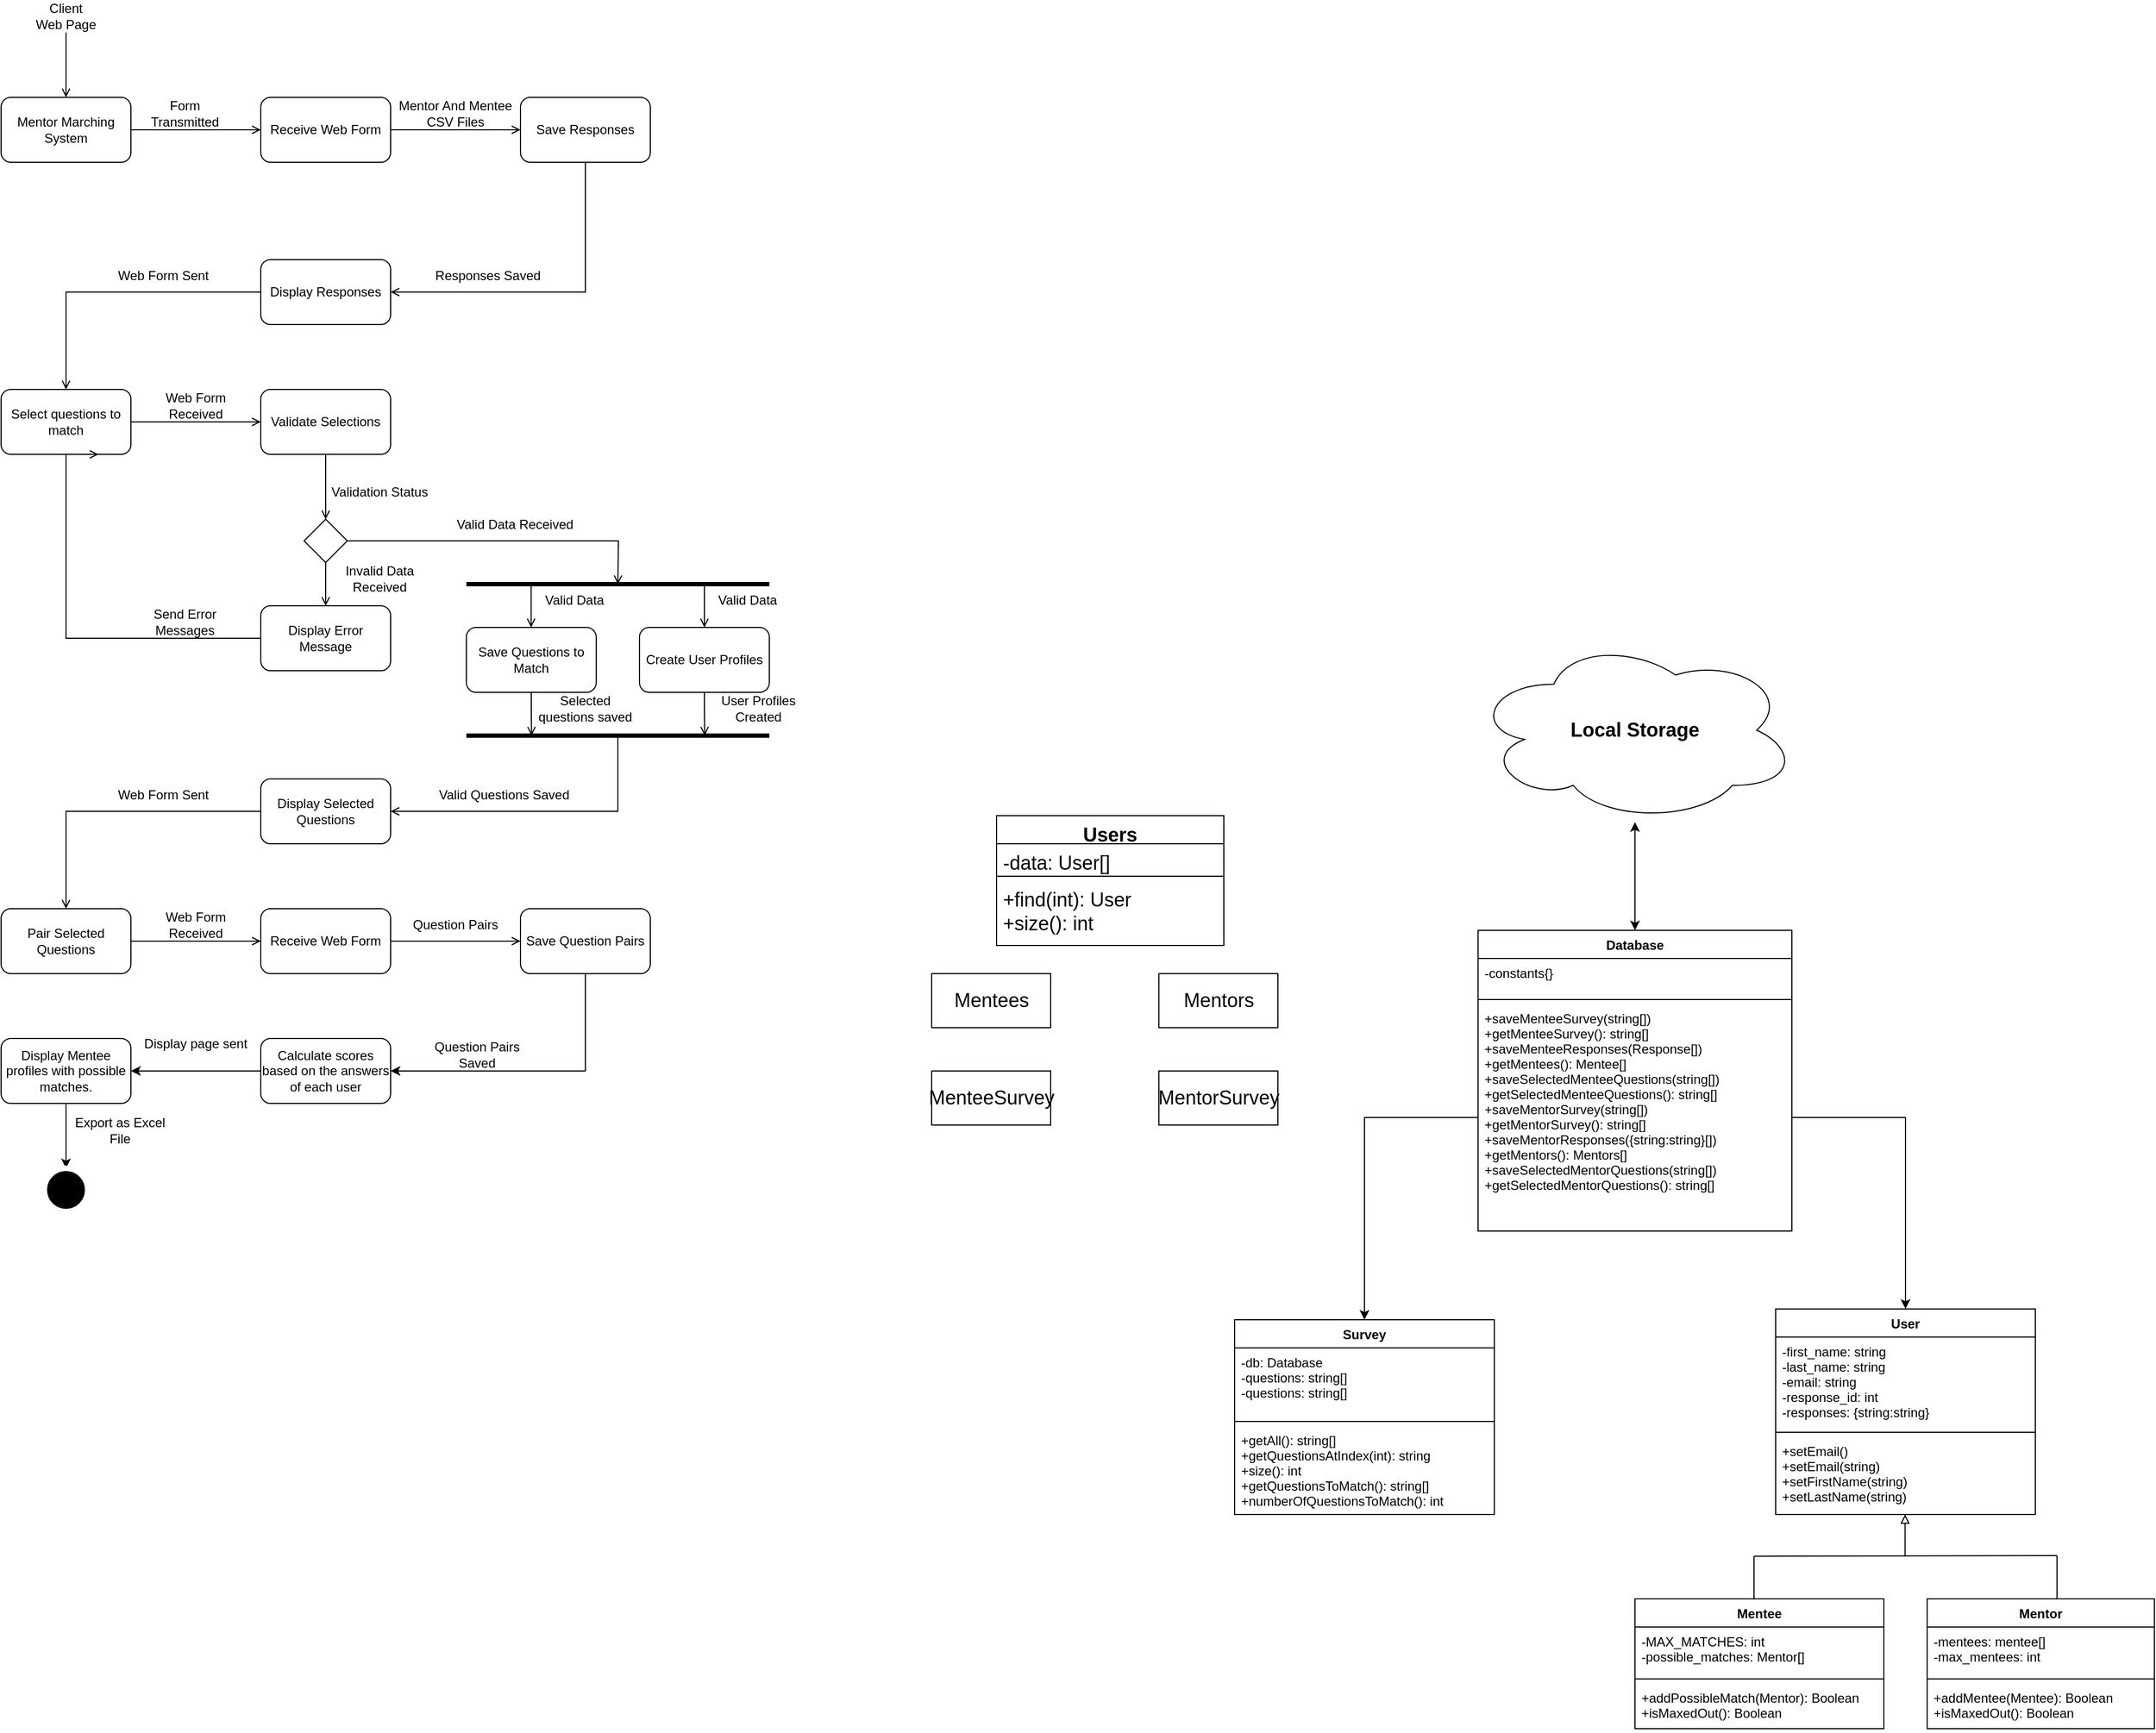 <mxfile version="20.8.16" type="device"><diagram id="C5RBs43oDa-KdzZeNtuy" name="Page-1"><mxGraphModel dx="2688" dy="2416" grid="1" gridSize="10" guides="1" tooltips="1" connect="1" arrows="1" fold="1" page="1" pageScale="1" pageWidth="1100" pageHeight="850" math="0" shadow="0"><root><mxCell id="WIyWlLk6GJQsqaUBKTNV-0"/><mxCell id="WIyWlLk6GJQsqaUBKTNV-1" parent="WIyWlLk6GJQsqaUBKTNV-0"/><mxCell id="_6msXdUPf_CdPcpFGidr-45" style="edgeStyle=elbowEdgeStyle;rounded=0;orthogonalLoop=1;jettySize=auto;html=1;exitX=0.5;exitY=0;exitDx=0;exitDy=0;fontSize=18;endArrow=classic;endFill=1;startArrow=classic;startFill=1;" parent="WIyWlLk6GJQsqaUBKTNV-1" source="_6msXdUPf_CdPcpFGidr-1" target="_6msXdUPf_CdPcpFGidr-44" edge="1"><mxGeometry relative="1" as="geometry"/></mxCell><mxCell id="_6msXdUPf_CdPcpFGidr-1" value="Database" style="swimlane;fontStyle=1;align=center;verticalAlign=top;childLayout=stackLayout;horizontal=1;startSize=26;horizontalStack=0;resizeParent=1;resizeParentMax=0;resizeLast=0;collapsible=1;marginBottom=0;" parent="WIyWlLk6GJQsqaUBKTNV-1" vertex="1"><mxGeometry x="405" y="20" width="290" height="278" as="geometry"/></mxCell><mxCell id="_6msXdUPf_CdPcpFGidr-2" value="-constants{}" style="text;strokeColor=none;fillColor=none;align=left;verticalAlign=top;spacingLeft=4;spacingRight=4;overflow=hidden;rotatable=0;points=[[0,0.5],[1,0.5]];portConstraint=eastwest;" parent="_6msXdUPf_CdPcpFGidr-1" vertex="1"><mxGeometry y="26" width="290" height="34" as="geometry"/></mxCell><mxCell id="_6msXdUPf_CdPcpFGidr-3" value="" style="line;strokeWidth=1;fillColor=none;align=left;verticalAlign=middle;spacingTop=-1;spacingLeft=3;spacingRight=3;rotatable=0;labelPosition=right;points=[];portConstraint=eastwest;strokeColor=inherit;" parent="_6msXdUPf_CdPcpFGidr-1" vertex="1"><mxGeometry y="60" width="290" height="8" as="geometry"/></mxCell><mxCell id="_6msXdUPf_CdPcpFGidr-4" value="+saveMenteeSurvey(string[])&#10;+getMenteeSurvey(): string[]&#10;+saveMenteeResponses(Response[])&#10;+getMentees(): Mentee[]&#10;+saveSelectedMenteeQuestions(string[])&#10;+getSelectedMenteeQuestions(): string[]&#10;+saveMentorSurvey(string[])&#10;+getMentorSurvey(): string[]&#10;+saveMentorResponses({string:string}[])&#10;+getMentors(): Mentors[]&#10;+saveSelectedMentorQuestions(string[])&#10;+getSelectedMentorQuestions(): string[]" style="text;strokeColor=none;fillColor=none;align=left;verticalAlign=top;spacingLeft=4;spacingRight=4;overflow=hidden;rotatable=0;points=[[0,0.5],[1,0.5]];portConstraint=eastwest;" parent="_6msXdUPf_CdPcpFGidr-1" vertex="1"><mxGeometry y="68" width="290" height="210" as="geometry"/></mxCell><mxCell id="_6msXdUPf_CdPcpFGidr-5" value="Survey" style="swimlane;fontStyle=1;align=center;verticalAlign=top;childLayout=stackLayout;horizontal=1;startSize=26;horizontalStack=0;resizeParent=1;resizeParentMax=0;resizeLast=0;collapsible=1;marginBottom=0;" parent="WIyWlLk6GJQsqaUBKTNV-1" vertex="1"><mxGeometry x="180" y="380" width="240" height="180" as="geometry"/></mxCell><mxCell id="_6msXdUPf_CdPcpFGidr-6" value="-db: Database&#10;-questions: string[]&#10;-questions: string[]&#10;" style="text;strokeColor=none;fillColor=none;align=left;verticalAlign=top;spacingLeft=4;spacingRight=4;overflow=hidden;rotatable=0;points=[[0,0.5],[1,0.5]];portConstraint=eastwest;" parent="_6msXdUPf_CdPcpFGidr-5" vertex="1"><mxGeometry y="26" width="240" height="64" as="geometry"/></mxCell><mxCell id="_6msXdUPf_CdPcpFGidr-7" value="" style="line;strokeWidth=1;fillColor=none;align=left;verticalAlign=middle;spacingTop=-1;spacingLeft=3;spacingRight=3;rotatable=0;labelPosition=right;points=[];portConstraint=eastwest;strokeColor=inherit;" parent="_6msXdUPf_CdPcpFGidr-5" vertex="1"><mxGeometry y="90" width="240" height="8" as="geometry"/></mxCell><mxCell id="_6msXdUPf_CdPcpFGidr-8" value="+getAll(): string[]&#10;+getQuestionsAtIndex(int): string&#10;+size(): int&#10;+getQuestionsToMatch(): string[]&#10;+numberOfQuestionsToMatch(): int" style="text;strokeColor=none;fillColor=none;align=left;verticalAlign=top;spacingLeft=4;spacingRight=4;overflow=hidden;rotatable=0;points=[[0,0.5],[1,0.5]];portConstraint=eastwest;" parent="_6msXdUPf_CdPcpFGidr-5" vertex="1"><mxGeometry y="98" width="240" height="82" as="geometry"/></mxCell><mxCell id="_6msXdUPf_CdPcpFGidr-19" value="User" style="swimlane;fontStyle=1;align=center;verticalAlign=top;childLayout=stackLayout;horizontal=1;startSize=26;horizontalStack=0;resizeParent=1;resizeParentMax=0;resizeLast=0;collapsible=1;marginBottom=0;" parent="WIyWlLk6GJQsqaUBKTNV-1" vertex="1"><mxGeometry x="680" y="370" width="240" height="190" as="geometry"/></mxCell><mxCell id="_6msXdUPf_CdPcpFGidr-20" value="-first_name: string&#10;-last_name: string&#10;-email: string&#10;-response_id: int&#10;-responses: {string:string}&#10;" style="text;strokeColor=none;fillColor=none;align=left;verticalAlign=top;spacingLeft=4;spacingRight=4;overflow=hidden;rotatable=0;points=[[0,0.5],[1,0.5]];portConstraint=eastwest;" parent="_6msXdUPf_CdPcpFGidr-19" vertex="1"><mxGeometry y="26" width="240" height="84" as="geometry"/></mxCell><mxCell id="_6msXdUPf_CdPcpFGidr-21" value="" style="line;strokeWidth=1;fillColor=none;align=left;verticalAlign=middle;spacingTop=-1;spacingLeft=3;spacingRight=3;rotatable=0;labelPosition=right;points=[];portConstraint=eastwest;strokeColor=inherit;" parent="_6msXdUPf_CdPcpFGidr-19" vertex="1"><mxGeometry y="110" width="240" height="8" as="geometry"/></mxCell><mxCell id="_6msXdUPf_CdPcpFGidr-22" value="+setEmail()&#10;+setEmail(string)&#10;+setFirstName(string)&#10;+setLastName(string)&#10;" style="text;strokeColor=none;fillColor=none;align=left;verticalAlign=top;spacingLeft=4;spacingRight=4;overflow=hidden;rotatable=0;points=[[0,0.5],[1,0.5]];portConstraint=eastwest;" parent="_6msXdUPf_CdPcpFGidr-19" vertex="1"><mxGeometry y="118" width="240" height="72" as="geometry"/></mxCell><mxCell id="_6msXdUPf_CdPcpFGidr-24" value="Mentee" style="swimlane;fontStyle=1;align=center;verticalAlign=top;childLayout=stackLayout;horizontal=1;startSize=26;horizontalStack=0;resizeParent=1;resizeParentMax=0;resizeLast=0;collapsible=1;marginBottom=0;" parent="WIyWlLk6GJQsqaUBKTNV-1" vertex="1"><mxGeometry x="550" y="638" width="230" height="120" as="geometry"/></mxCell><mxCell id="_6msXdUPf_CdPcpFGidr-25" value="-MAX_MATCHES: int&#10;-possible_matches: Mentor[]&#10;" style="text;strokeColor=none;fillColor=none;align=left;verticalAlign=top;spacingLeft=4;spacingRight=4;overflow=hidden;rotatable=0;points=[[0,0.5],[1,0.5]];portConstraint=eastwest;" parent="_6msXdUPf_CdPcpFGidr-24" vertex="1"><mxGeometry y="26" width="230" height="44" as="geometry"/></mxCell><mxCell id="_6msXdUPf_CdPcpFGidr-26" value="" style="line;strokeWidth=1;fillColor=none;align=left;verticalAlign=middle;spacingTop=-1;spacingLeft=3;spacingRight=3;rotatable=0;labelPosition=right;points=[];portConstraint=eastwest;strokeColor=inherit;" parent="_6msXdUPf_CdPcpFGidr-24" vertex="1"><mxGeometry y="70" width="230" height="8" as="geometry"/></mxCell><mxCell id="_6msXdUPf_CdPcpFGidr-27" value="+addPossibleMatch(Mentor): Boolean&#10;+isMaxedOut(): Boolean" style="text;strokeColor=none;fillColor=none;align=left;verticalAlign=top;spacingLeft=4;spacingRight=4;overflow=hidden;rotatable=0;points=[[0,0.5],[1,0.5]];portConstraint=eastwest;" parent="_6msXdUPf_CdPcpFGidr-24" vertex="1"><mxGeometry y="78" width="230" height="42" as="geometry"/></mxCell><mxCell id="_6msXdUPf_CdPcpFGidr-28" value="Mentor" style="swimlane;fontStyle=1;align=center;verticalAlign=top;childLayout=stackLayout;horizontal=1;startSize=26;horizontalStack=0;resizeParent=1;resizeParentMax=0;resizeLast=0;collapsible=1;marginBottom=0;" parent="WIyWlLk6GJQsqaUBKTNV-1" vertex="1"><mxGeometry x="820" y="638" width="210" height="120" as="geometry"/></mxCell><mxCell id="_6msXdUPf_CdPcpFGidr-29" value="-mentees: mentee[]&#10;-max_mentees: int" style="text;strokeColor=none;fillColor=none;align=left;verticalAlign=top;spacingLeft=4;spacingRight=4;overflow=hidden;rotatable=0;points=[[0,0.5],[1,0.5]];portConstraint=eastwest;" parent="_6msXdUPf_CdPcpFGidr-28" vertex="1"><mxGeometry y="26" width="210" height="44" as="geometry"/></mxCell><mxCell id="_6msXdUPf_CdPcpFGidr-30" value="" style="line;strokeWidth=1;fillColor=none;align=left;verticalAlign=middle;spacingTop=-1;spacingLeft=3;spacingRight=3;rotatable=0;labelPosition=right;points=[];portConstraint=eastwest;strokeColor=inherit;" parent="_6msXdUPf_CdPcpFGidr-28" vertex="1"><mxGeometry y="70" width="210" height="8" as="geometry"/></mxCell><mxCell id="_6msXdUPf_CdPcpFGidr-31" value="+addMentee(Mentee): Boolean&#10;+isMaxedOut(): Boolean" style="text;strokeColor=none;fillColor=none;align=left;verticalAlign=top;spacingLeft=4;spacingRight=4;overflow=hidden;rotatable=0;points=[[0,0.5],[1,0.5]];portConstraint=eastwest;" parent="_6msXdUPf_CdPcpFGidr-28" vertex="1"><mxGeometry y="78" width="210" height="42" as="geometry"/></mxCell><mxCell id="_6msXdUPf_CdPcpFGidr-40" style="edgeStyle=elbowEdgeStyle;rounded=0;orthogonalLoop=1;jettySize=auto;html=1;exitX=0.5;exitY=0;exitDx=0;exitDy=0;endArrow=none;endFill=0;" parent="WIyWlLk6GJQsqaUBKTNV-1" edge="1"><mxGeometry relative="1" as="geometry"><mxPoint x="660.143" y="598.57" as="targetPoint"/><mxPoint x="660" y="638.57" as="sourcePoint"/></mxGeometry></mxCell><mxCell id="_6msXdUPf_CdPcpFGidr-41" style="edgeStyle=elbowEdgeStyle;rounded=0;orthogonalLoop=1;jettySize=auto;html=1;exitX=0.5;exitY=0;exitDx=0;exitDy=0;endArrow=none;endFill=0;" parent="WIyWlLk6GJQsqaUBKTNV-1" edge="1"><mxGeometry relative="1" as="geometry"><mxPoint x="940.143" y="598" as="targetPoint"/><mxPoint x="940" y="638" as="sourcePoint"/></mxGeometry></mxCell><mxCell id="_6msXdUPf_CdPcpFGidr-42" value="" style="endArrow=none;html=1;rounded=0;" parent="WIyWlLk6GJQsqaUBKTNV-1" edge="1"><mxGeometry width="50" height="50" relative="1" as="geometry"><mxPoint x="660" y="598.57" as="sourcePoint"/><mxPoint x="940" y="598" as="targetPoint"/></mxGeometry></mxCell><mxCell id="_6msXdUPf_CdPcpFGidr-43" value="" style="endArrow=block;html=1;rounded=0;entryX=0.5;entryY=0.993;entryDx=0;entryDy=0;entryPerimeter=0;endFill=0;" parent="WIyWlLk6GJQsqaUBKTNV-1" edge="1"><mxGeometry width="50" height="50" relative="1" as="geometry"><mxPoint x="799.62" y="598.57" as="sourcePoint"/><mxPoint x="799.62" y="559.996" as="targetPoint"/></mxGeometry></mxCell><mxCell id="_6msXdUPf_CdPcpFGidr-44" value="&lt;b&gt;&lt;font style=&quot;font-size: 18px;&quot;&gt;Local Storage&lt;/font&gt;&lt;/b&gt;" style="ellipse;shape=cloud;whiteSpace=wrap;html=1;" parent="WIyWlLk6GJQsqaUBKTNV-1" vertex="1"><mxGeometry x="400" y="-250" width="300" height="170" as="geometry"/></mxCell><mxCell id="_6msXdUPf_CdPcpFGidr-46" style="rounded=0;orthogonalLoop=1;jettySize=auto;html=1;exitX=1;exitY=0.5;exitDx=0;exitDy=0;entryX=0.5;entryY=0;entryDx=0;entryDy=0;fontSize=18;startArrow=none;startFill=0;endArrow=classic;endFill=1;edgeStyle=orthogonalEdgeStyle;" parent="WIyWlLk6GJQsqaUBKTNV-1" source="_6msXdUPf_CdPcpFGidr-4" target="_6msXdUPf_CdPcpFGidr-19" edge="1"><mxGeometry relative="1" as="geometry"/></mxCell><mxCell id="_6msXdUPf_CdPcpFGidr-47" style="edgeStyle=orthogonalEdgeStyle;rounded=0;orthogonalLoop=1;jettySize=auto;html=1;exitX=0;exitY=0.5;exitDx=0;exitDy=0;fontSize=18;startArrow=none;startFill=0;endArrow=classic;endFill=1;" parent="WIyWlLk6GJQsqaUBKTNV-1" source="_6msXdUPf_CdPcpFGidr-4" target="_6msXdUPf_CdPcpFGidr-5" edge="1"><mxGeometry relative="1" as="geometry"/></mxCell><mxCell id="_6msXdUPf_CdPcpFGidr-52" value="Users" style="swimlane;fontStyle=1;align=center;verticalAlign=top;childLayout=stackLayout;horizontal=1;startSize=26;horizontalStack=0;resizeParent=1;resizeParentMax=0;resizeLast=0;collapsible=1;marginBottom=0;fontSize=18;" parent="WIyWlLk6GJQsqaUBKTNV-1" vertex="1"><mxGeometry x="-40" y="-86" width="210" height="120" as="geometry"/></mxCell><mxCell id="_6msXdUPf_CdPcpFGidr-53" value="-data: User[]" style="text;strokeColor=none;fillColor=none;align=left;verticalAlign=top;spacingLeft=4;spacingRight=4;overflow=hidden;rotatable=0;points=[[0,0.5],[1,0.5]];portConstraint=eastwest;fontSize=18;" parent="_6msXdUPf_CdPcpFGidr-52" vertex="1"><mxGeometry y="26" width="210" height="26" as="geometry"/></mxCell><mxCell id="_6msXdUPf_CdPcpFGidr-54" value="" style="line;strokeWidth=1;fillColor=none;align=left;verticalAlign=middle;spacingTop=-1;spacingLeft=3;spacingRight=3;rotatable=0;labelPosition=right;points=[];portConstraint=eastwest;strokeColor=inherit;fontSize=18;" parent="_6msXdUPf_CdPcpFGidr-52" vertex="1"><mxGeometry y="52" width="210" height="8" as="geometry"/></mxCell><mxCell id="_6msXdUPf_CdPcpFGidr-55" value="+find(int): User&#10;+size(): int" style="text;strokeColor=none;fillColor=none;align=left;verticalAlign=top;spacingLeft=4;spacingRight=4;overflow=hidden;rotatable=0;points=[[0,0.5],[1,0.5]];portConstraint=eastwest;fontSize=18;" parent="_6msXdUPf_CdPcpFGidr-52" vertex="1"><mxGeometry y="60" width="210" height="60" as="geometry"/></mxCell><mxCell id="_6msXdUPf_CdPcpFGidr-65" value="Mentors" style="html=1;fontSize=18;" parent="WIyWlLk6GJQsqaUBKTNV-1" vertex="1"><mxGeometry x="110" y="60" width="110" height="50" as="geometry"/></mxCell><mxCell id="_6msXdUPf_CdPcpFGidr-66" value="Mentees" style="html=1;fontSize=18;" parent="WIyWlLk6GJQsqaUBKTNV-1" vertex="1"><mxGeometry x="-100" y="60" width="110" height="50" as="geometry"/></mxCell><mxCell id="_6msXdUPf_CdPcpFGidr-67" value="MentorSurvey" style="html=1;fontSize=18;" parent="WIyWlLk6GJQsqaUBKTNV-1" vertex="1"><mxGeometry x="110" y="150" width="110" height="50" as="geometry"/></mxCell><mxCell id="_6msXdUPf_CdPcpFGidr-68" value="MenteeSurvey" style="html=1;fontSize=18;" parent="WIyWlLk6GJQsqaUBKTNV-1" vertex="1"><mxGeometry x="-100" y="150" width="110" height="50" as="geometry"/></mxCell><mxCell id="pVJsKmfnNj8ujPnru2lW-4" style="edgeStyle=orthogonalEdgeStyle;rounded=0;orthogonalLoop=1;jettySize=auto;html=1;exitX=1;exitY=0.5;exitDx=0;exitDy=0;entryX=0;entryY=0.5;entryDx=0;entryDy=0;endArrow=open;endFill=0;" parent="WIyWlLk6GJQsqaUBKTNV-1" source="pVJsKmfnNj8ujPnru2lW-0" target="pVJsKmfnNj8ujPnru2lW-3" edge="1"><mxGeometry relative="1" as="geometry"/></mxCell><mxCell id="pVJsKmfnNj8ujPnru2lW-0" value="Mentor Marching System" style="rounded=1;whiteSpace=wrap;html=1;" parent="WIyWlLk6GJQsqaUBKTNV-1" vertex="1"><mxGeometry x="-960" y="-750" width="120" height="60" as="geometry"/></mxCell><mxCell id="pVJsKmfnNj8ujPnru2lW-2" value="" style="edgeStyle=orthogonalEdgeStyle;rounded=0;orthogonalLoop=1;jettySize=auto;html=1;endArrow=open;endFill=0;" parent="WIyWlLk6GJQsqaUBKTNV-1" source="pVJsKmfnNj8ujPnru2lW-1" target="pVJsKmfnNj8ujPnru2lW-0" edge="1"><mxGeometry relative="1" as="geometry"/></mxCell><mxCell id="pVJsKmfnNj8ujPnru2lW-1" value="Client Web Page" style="text;html=1;strokeColor=none;fillColor=none;align=center;verticalAlign=middle;whiteSpace=wrap;rounded=0;" parent="WIyWlLk6GJQsqaUBKTNV-1" vertex="1"><mxGeometry x="-930" y="-840" width="60" height="30" as="geometry"/></mxCell><mxCell id="pVJsKmfnNj8ujPnru2lW-7" style="edgeStyle=orthogonalEdgeStyle;rounded=0;orthogonalLoop=1;jettySize=auto;html=1;exitX=1;exitY=0.5;exitDx=0;exitDy=0;entryX=0;entryY=0.5;entryDx=0;entryDy=0;endArrow=open;endFill=0;" parent="WIyWlLk6GJQsqaUBKTNV-1" source="pVJsKmfnNj8ujPnru2lW-3" target="pVJsKmfnNj8ujPnru2lW-6" edge="1"><mxGeometry relative="1" as="geometry"/></mxCell><mxCell id="pVJsKmfnNj8ujPnru2lW-3" value="Receive Web Form" style="rounded=1;whiteSpace=wrap;html=1;" parent="WIyWlLk6GJQsqaUBKTNV-1" vertex="1"><mxGeometry x="-720" y="-750" width="120" height="60" as="geometry"/></mxCell><mxCell id="pVJsKmfnNj8ujPnru2lW-5" value="Form Transmitted" style="text;html=1;strokeColor=none;fillColor=none;align=center;verticalAlign=middle;whiteSpace=wrap;rounded=0;" parent="WIyWlLk6GJQsqaUBKTNV-1" vertex="1"><mxGeometry x="-820" y="-750" width="60" height="30" as="geometry"/></mxCell><mxCell id="pVJsKmfnNj8ujPnru2lW-14" style="edgeStyle=orthogonalEdgeStyle;rounded=0;orthogonalLoop=1;jettySize=auto;html=1;exitX=0.5;exitY=1;exitDx=0;exitDy=0;entryX=1;entryY=0.5;entryDx=0;entryDy=0;endArrow=open;endFill=0;" parent="WIyWlLk6GJQsqaUBKTNV-1" source="pVJsKmfnNj8ujPnru2lW-6" target="pVJsKmfnNj8ujPnru2lW-11" edge="1"><mxGeometry relative="1" as="geometry"/></mxCell><mxCell id="pVJsKmfnNj8ujPnru2lW-6" value="Save Responses" style="rounded=1;whiteSpace=wrap;html=1;" parent="WIyWlLk6GJQsqaUBKTNV-1" vertex="1"><mxGeometry x="-480" y="-750" width="120" height="60" as="geometry"/></mxCell><mxCell id="pVJsKmfnNj8ujPnru2lW-8" value="Mentor And Mentee CSV Files" style="text;html=1;strokeColor=none;fillColor=none;align=center;verticalAlign=middle;whiteSpace=wrap;rounded=0;" parent="WIyWlLk6GJQsqaUBKTNV-1" vertex="1"><mxGeometry x="-600" y="-750" width="120" height="30" as="geometry"/></mxCell><mxCell id="pVJsKmfnNj8ujPnru2lW-13" style="edgeStyle=orthogonalEdgeStyle;rounded=0;orthogonalLoop=1;jettySize=auto;html=1;exitX=0;exitY=0.5;exitDx=0;exitDy=0;endArrow=open;endFill=0;" parent="WIyWlLk6GJQsqaUBKTNV-1" source="pVJsKmfnNj8ujPnru2lW-11" target="pVJsKmfnNj8ujPnru2lW-12" edge="1"><mxGeometry relative="1" as="geometry"/></mxCell><mxCell id="pVJsKmfnNj8ujPnru2lW-11" value="Display Responses" style="rounded=1;whiteSpace=wrap;html=1;" parent="WIyWlLk6GJQsqaUBKTNV-1" vertex="1"><mxGeometry x="-720" y="-600" width="120" height="60" as="geometry"/></mxCell><mxCell id="pVJsKmfnNj8ujPnru2lW-16" style="edgeStyle=orthogonalEdgeStyle;rounded=0;orthogonalLoop=1;jettySize=auto;html=1;exitX=1;exitY=0.5;exitDx=0;exitDy=0;entryX=0;entryY=0.5;entryDx=0;entryDy=0;endArrow=open;endFill=0;" parent="WIyWlLk6GJQsqaUBKTNV-1" source="pVJsKmfnNj8ujPnru2lW-12" target="pVJsKmfnNj8ujPnru2lW-15" edge="1"><mxGeometry relative="1" as="geometry"/></mxCell><mxCell id="pVJsKmfnNj8ujPnru2lW-12" value="Select questions to match" style="rounded=1;whiteSpace=wrap;html=1;" parent="WIyWlLk6GJQsqaUBKTNV-1" vertex="1"><mxGeometry x="-960" y="-480" width="120" height="60" as="geometry"/></mxCell><mxCell id="pVJsKmfnNj8ujPnru2lW-23" style="edgeStyle=orthogonalEdgeStyle;rounded=0;orthogonalLoop=1;jettySize=auto;html=1;exitX=0.5;exitY=1;exitDx=0;exitDy=0;endArrow=open;endFill=0;" parent="WIyWlLk6GJQsqaUBKTNV-1" source="pVJsKmfnNj8ujPnru2lW-15" target="pVJsKmfnNj8ujPnru2lW-22" edge="1"><mxGeometry relative="1" as="geometry"/></mxCell><mxCell id="pVJsKmfnNj8ujPnru2lW-15" value="Validate Selections" style="rounded=1;whiteSpace=wrap;html=1;" parent="WIyWlLk6GJQsqaUBKTNV-1" vertex="1"><mxGeometry x="-720" y="-480" width="120" height="60" as="geometry"/></mxCell><mxCell id="pVJsKmfnNj8ujPnru2lW-17" value="Web Form Sent" style="text;html=1;strokeColor=none;fillColor=none;align=center;verticalAlign=middle;whiteSpace=wrap;rounded=0;" parent="WIyWlLk6GJQsqaUBKTNV-1" vertex="1"><mxGeometry x="-860" y="-600" width="100" height="30" as="geometry"/></mxCell><mxCell id="pVJsKmfnNj8ujPnru2lW-18" value="Web Form Received" style="text;html=1;strokeColor=none;fillColor=none;align=center;verticalAlign=middle;whiteSpace=wrap;rounded=0;" parent="WIyWlLk6GJQsqaUBKTNV-1" vertex="1"><mxGeometry x="-830" y="-480" width="100" height="30" as="geometry"/></mxCell><mxCell id="pVJsKmfnNj8ujPnru2lW-20" style="edgeStyle=orthogonalEdgeStyle;rounded=0;orthogonalLoop=1;jettySize=auto;html=1;exitX=0;exitY=0.5;exitDx=0;exitDy=0;entryX=0.75;entryY=1;entryDx=0;entryDy=0;endArrow=open;endFill=0;" parent="WIyWlLk6GJQsqaUBKTNV-1" source="pVJsKmfnNj8ujPnru2lW-19" target="pVJsKmfnNj8ujPnru2lW-12" edge="1"><mxGeometry relative="1" as="geometry"><Array as="points"><mxPoint x="-900" y="-250"/></Array></mxGeometry></mxCell><mxCell id="pVJsKmfnNj8ujPnru2lW-19" value="Display Error Message" style="rounded=1;whiteSpace=wrap;html=1;" parent="WIyWlLk6GJQsqaUBKTNV-1" vertex="1"><mxGeometry x="-720" y="-280" width="120" height="60" as="geometry"/></mxCell><mxCell id="pVJsKmfnNj8ujPnru2lW-21" value="Send Error Messages" style="text;html=1;strokeColor=none;fillColor=none;align=center;verticalAlign=middle;whiteSpace=wrap;rounded=0;" parent="WIyWlLk6GJQsqaUBKTNV-1" vertex="1"><mxGeometry x="-840" y="-280" width="100" height="30" as="geometry"/></mxCell><mxCell id="pVJsKmfnNj8ujPnru2lW-24" style="edgeStyle=orthogonalEdgeStyle;rounded=0;orthogonalLoop=1;jettySize=auto;html=1;exitX=0.5;exitY=1;exitDx=0;exitDy=0;entryX=0.5;entryY=0;entryDx=0;entryDy=0;endArrow=open;endFill=0;" parent="WIyWlLk6GJQsqaUBKTNV-1" source="pVJsKmfnNj8ujPnru2lW-22" target="pVJsKmfnNj8ujPnru2lW-19" edge="1"><mxGeometry relative="1" as="geometry"/></mxCell><mxCell id="pVJsKmfnNj8ujPnru2lW-47" style="edgeStyle=orthogonalEdgeStyle;rounded=0;orthogonalLoop=1;jettySize=auto;html=1;exitX=1;exitY=0.5;exitDx=0;exitDy=0;strokeWidth=1;endArrow=open;endFill=0;startSize=6;" parent="WIyWlLk6GJQsqaUBKTNV-1" source="pVJsKmfnNj8ujPnru2lW-22" edge="1"><mxGeometry relative="1" as="geometry"><mxPoint x="-390" y="-300" as="targetPoint"/></mxGeometry></mxCell><mxCell id="pVJsKmfnNj8ujPnru2lW-22" value="" style="rhombus;whiteSpace=wrap;html=1;" parent="WIyWlLk6GJQsqaUBKTNV-1" vertex="1"><mxGeometry x="-680" y="-360" width="40" height="40" as="geometry"/></mxCell><mxCell id="pVJsKmfnNj8ujPnru2lW-25" value="Validation Status" style="text;html=1;strokeColor=none;fillColor=none;align=center;verticalAlign=middle;whiteSpace=wrap;rounded=0;" parent="WIyWlLk6GJQsqaUBKTNV-1" vertex="1"><mxGeometry x="-660" y="-400" width="100" height="30" as="geometry"/></mxCell><mxCell id="pVJsKmfnNj8ujPnru2lW-26" value="Invalid Data Received" style="text;html=1;strokeColor=none;fillColor=none;align=center;verticalAlign=middle;whiteSpace=wrap;rounded=0;" parent="WIyWlLk6GJQsqaUBKTNV-1" vertex="1"><mxGeometry x="-660" y="-320" width="100" height="30" as="geometry"/></mxCell><mxCell id="pVJsKmfnNj8ujPnru2lW-45" style="edgeStyle=orthogonalEdgeStyle;rounded=0;orthogonalLoop=1;jettySize=auto;html=1;exitX=0.5;exitY=1;exitDx=0;exitDy=0;endArrow=open;endFill=0;" parent="WIyWlLk6GJQsqaUBKTNV-1" source="pVJsKmfnNj8ujPnru2lW-36" edge="1"><mxGeometry relative="1" as="geometry"><mxPoint x="-469.724" y="-160" as="targetPoint"/></mxGeometry></mxCell><mxCell id="pVJsKmfnNj8ujPnru2lW-36" value="Save Questions to Match" style="rounded=1;whiteSpace=wrap;html=1;" parent="WIyWlLk6GJQsqaUBKTNV-1" vertex="1"><mxGeometry x="-530" y="-260" width="120" height="60" as="geometry"/></mxCell><mxCell id="pVJsKmfnNj8ujPnru2lW-44" style="edgeStyle=orthogonalEdgeStyle;rounded=0;orthogonalLoop=1;jettySize=auto;html=1;exitX=0.5;exitY=1;exitDx=0;exitDy=0;endArrow=open;endFill=0;" parent="WIyWlLk6GJQsqaUBKTNV-1" source="pVJsKmfnNj8ujPnru2lW-37" edge="1"><mxGeometry relative="1" as="geometry"><mxPoint x="-309.724" y="-160" as="targetPoint"/></mxGeometry></mxCell><mxCell id="pVJsKmfnNj8ujPnru2lW-37" value="Create User Profiles" style="rounded=1;whiteSpace=wrap;html=1;" parent="WIyWlLk6GJQsqaUBKTNV-1" vertex="1"><mxGeometry x="-370" y="-260" width="120" height="60" as="geometry"/></mxCell><mxCell id="pVJsKmfnNj8ujPnru2lW-39" value="" style="endArrow=none;html=1;rounded=0;strokeWidth=4;" parent="WIyWlLk6GJQsqaUBKTNV-1" edge="1"><mxGeometry width="50" height="50" relative="1" as="geometry"><mxPoint x="-530" y="-300" as="sourcePoint"/><mxPoint x="-250" y="-300" as="targetPoint"/></mxGeometry></mxCell><mxCell id="pVJsKmfnNj8ujPnru2lW-40" value="" style="endArrow=open;html=1;rounded=0;entryX=0.5;entryY=0;entryDx=0;entryDy=0;endFill=0;" parent="WIyWlLk6GJQsqaUBKTNV-1" target="pVJsKmfnNj8ujPnru2lW-37" edge="1"><mxGeometry width="50" height="50" relative="1" as="geometry"><mxPoint x="-310" y="-300" as="sourcePoint"/><mxPoint x="-360" y="-300" as="targetPoint"/></mxGeometry></mxCell><mxCell id="pVJsKmfnNj8ujPnru2lW-41" value="" style="endArrow=open;html=1;rounded=0;entryX=0.5;entryY=0;entryDx=0;entryDy=0;endFill=0;" parent="WIyWlLk6GJQsqaUBKTNV-1" edge="1"><mxGeometry width="50" height="50" relative="1" as="geometry"><mxPoint x="-470.17" y="-300" as="sourcePoint"/><mxPoint x="-470.17" y="-260" as="targetPoint"/></mxGeometry></mxCell><mxCell id="pVJsKmfnNj8ujPnru2lW-43" value="" style="endArrow=none;html=1;rounded=0;startSize=6;strokeWidth=4;" parent="WIyWlLk6GJQsqaUBKTNV-1" edge="1"><mxGeometry width="50" height="50" relative="1" as="geometry"><mxPoint x="-530" y="-160" as="sourcePoint"/><mxPoint x="-250" y="-160" as="targetPoint"/></mxGeometry></mxCell><mxCell id="pVJsKmfnNj8ujPnru2lW-46" value="Valid Data Received" style="text;html=1;strokeColor=none;fillColor=none;align=center;verticalAlign=middle;whiteSpace=wrap;rounded=0;" parent="WIyWlLk6GJQsqaUBKTNV-1" vertex="1"><mxGeometry x="-560" y="-370" width="150" height="30" as="geometry"/></mxCell><mxCell id="pVJsKmfnNj8ujPnru2lW-51" style="edgeStyle=orthogonalEdgeStyle;rounded=0;orthogonalLoop=1;jettySize=auto;html=1;exitX=0;exitY=0.5;exitDx=0;exitDy=0;strokeWidth=1;endArrow=open;endFill=0;startSize=6;" parent="WIyWlLk6GJQsqaUBKTNV-1" source="pVJsKmfnNj8ujPnru2lW-48" target="pVJsKmfnNj8ujPnru2lW-50" edge="1"><mxGeometry relative="1" as="geometry"/></mxCell><mxCell id="pVJsKmfnNj8ujPnru2lW-48" value="Display Selected Questions" style="rounded=1;whiteSpace=wrap;html=1;" parent="WIyWlLk6GJQsqaUBKTNV-1" vertex="1"><mxGeometry x="-720" y="-120" width="120" height="60" as="geometry"/></mxCell><mxCell id="pVJsKmfnNj8ujPnru2lW-49" value="" style="endArrow=open;html=1;rounded=0;strokeWidth=1;startSize=6;entryX=1;entryY=0.5;entryDx=0;entryDy=0;edgeStyle=orthogonalEdgeStyle;endFill=0;" parent="WIyWlLk6GJQsqaUBKTNV-1" target="pVJsKmfnNj8ujPnru2lW-48" edge="1"><mxGeometry width="50" height="50" relative="1" as="geometry"><mxPoint x="-390" y="-160" as="sourcePoint"/><mxPoint x="-480" y="-60" as="targetPoint"/><Array as="points"><mxPoint x="-390" y="-90"/></Array></mxGeometry></mxCell><mxCell id="pVJsKmfnNj8ujPnru2lW-54" style="edgeStyle=orthogonalEdgeStyle;rounded=0;orthogonalLoop=1;jettySize=auto;html=1;exitX=1;exitY=0.5;exitDx=0;exitDy=0;entryX=0;entryY=0.5;entryDx=0;entryDy=0;strokeWidth=1;endArrow=open;endFill=0;startSize=6;" parent="WIyWlLk6GJQsqaUBKTNV-1" source="pVJsKmfnNj8ujPnru2lW-50" target="pVJsKmfnNj8ujPnru2lW-53" edge="1"><mxGeometry relative="1" as="geometry"/></mxCell><mxCell id="pVJsKmfnNj8ujPnru2lW-50" value="Pair Selected Questions" style="rounded=1;whiteSpace=wrap;html=1;" parent="WIyWlLk6GJQsqaUBKTNV-1" vertex="1"><mxGeometry x="-960" width="120" height="60" as="geometry"/></mxCell><mxCell id="pVJsKmfnNj8ujPnru2lW-52" value="Web Form Sent" style="text;html=1;strokeColor=none;fillColor=none;align=center;verticalAlign=middle;whiteSpace=wrap;rounded=0;" parent="WIyWlLk6GJQsqaUBKTNV-1" vertex="1"><mxGeometry x="-860" y="-120" width="100" height="30" as="geometry"/></mxCell><mxCell id="pVJsKmfnNj8ujPnru2lW-57" style="edgeStyle=orthogonalEdgeStyle;rounded=0;orthogonalLoop=1;jettySize=auto;html=1;exitX=1;exitY=0.5;exitDx=0;exitDy=0;entryX=0;entryY=0.5;entryDx=0;entryDy=0;strokeWidth=1;endArrow=open;endFill=0;startSize=6;" parent="WIyWlLk6GJQsqaUBKTNV-1" source="pVJsKmfnNj8ujPnru2lW-53" target="pVJsKmfnNj8ujPnru2lW-56" edge="1"><mxGeometry relative="1" as="geometry"/></mxCell><mxCell id="pVJsKmfnNj8ujPnru2lW-53" value="Receive Web Form" style="rounded=1;whiteSpace=wrap;html=1;" parent="WIyWlLk6GJQsqaUBKTNV-1" vertex="1"><mxGeometry x="-720" width="120" height="60" as="geometry"/></mxCell><mxCell id="pVJsKmfnNj8ujPnru2lW-55" value="Web Form Received" style="text;html=1;strokeColor=none;fillColor=none;align=center;verticalAlign=middle;whiteSpace=wrap;rounded=0;" parent="WIyWlLk6GJQsqaUBKTNV-1" vertex="1"><mxGeometry x="-830" width="100" height="30" as="geometry"/></mxCell><mxCell id="Y5nr8bN92zkpjDH3_sQc-3" style="edgeStyle=orthogonalEdgeStyle;rounded=0;orthogonalLoop=1;jettySize=auto;html=1;exitX=0.5;exitY=1;exitDx=0;exitDy=0;entryX=1;entryY=0.5;entryDx=0;entryDy=0;" edge="1" parent="WIyWlLk6GJQsqaUBKTNV-1" source="pVJsKmfnNj8ujPnru2lW-56" target="Y5nr8bN92zkpjDH3_sQc-1"><mxGeometry relative="1" as="geometry"/></mxCell><mxCell id="pVJsKmfnNj8ujPnru2lW-56" value="Save Question Pairs" style="rounded=1;whiteSpace=wrap;html=1;" parent="WIyWlLk6GJQsqaUBKTNV-1" vertex="1"><mxGeometry x="-480" width="120" height="60" as="geometry"/></mxCell><mxCell id="pVJsKmfnNj8ujPnru2lW-58" value="Valid Data" style="text;html=1;strokeColor=none;fillColor=none;align=center;verticalAlign=middle;whiteSpace=wrap;rounded=0;" parent="WIyWlLk6GJQsqaUBKTNV-1" vertex="1"><mxGeometry x="-470" y="-300" width="80" height="30" as="geometry"/></mxCell><mxCell id="pVJsKmfnNj8ujPnru2lW-59" value="Valid Data" style="text;html=1;strokeColor=none;fillColor=none;align=center;verticalAlign=middle;whiteSpace=wrap;rounded=0;" parent="WIyWlLk6GJQsqaUBKTNV-1" vertex="1"><mxGeometry x="-310" y="-300" width="80" height="30" as="geometry"/></mxCell><mxCell id="pVJsKmfnNj8ujPnru2lW-60" value="Selected questions saved" style="text;html=1;strokeColor=none;fillColor=none;align=center;verticalAlign=middle;whiteSpace=wrap;rounded=0;" parent="WIyWlLk6GJQsqaUBKTNV-1" vertex="1"><mxGeometry x="-470" y="-200" width="100" height="30" as="geometry"/></mxCell><mxCell id="pVJsKmfnNj8ujPnru2lW-61" value="User Profiles Created" style="text;html=1;strokeColor=none;fillColor=none;align=center;verticalAlign=middle;whiteSpace=wrap;rounded=0;" parent="WIyWlLk6GJQsqaUBKTNV-1" vertex="1"><mxGeometry x="-310" y="-200" width="100" height="30" as="geometry"/></mxCell><mxCell id="pVJsKmfnNj8ujPnru2lW-62" value="Valid Questions Saved" style="text;html=1;strokeColor=none;fillColor=none;align=center;verticalAlign=middle;whiteSpace=wrap;rounded=0;" parent="WIyWlLk6GJQsqaUBKTNV-1" vertex="1"><mxGeometry x="-570" y="-120" width="150" height="30" as="geometry"/></mxCell><mxCell id="pVJsKmfnNj8ujPnru2lW-63" value="Responses Saved" style="text;html=1;strokeColor=none;fillColor=none;align=center;verticalAlign=middle;whiteSpace=wrap;rounded=0;" parent="WIyWlLk6GJQsqaUBKTNV-1" vertex="1"><mxGeometry x="-560" y="-600" width="100" height="30" as="geometry"/></mxCell><mxCell id="pVJsKmfnNj8ujPnru2lW-64" value="Question Pairs" style="text;html=1;strokeColor=none;fillColor=none;align=center;verticalAlign=middle;whiteSpace=wrap;rounded=0;" parent="WIyWlLk6GJQsqaUBKTNV-1" vertex="1"><mxGeometry x="-590" width="100" height="30" as="geometry"/></mxCell><mxCell id="Y5nr8bN92zkpjDH3_sQc-7" style="edgeStyle=orthogonalEdgeStyle;rounded=0;orthogonalLoop=1;jettySize=auto;html=1;exitX=0.5;exitY=1;exitDx=0;exitDy=0;" edge="1" parent="WIyWlLk6GJQsqaUBKTNV-1" source="Y5nr8bN92zkpjDH3_sQc-0" target="Y5nr8bN92zkpjDH3_sQc-8"><mxGeometry relative="1" as="geometry"><mxPoint x="-900" y="240" as="targetPoint"/></mxGeometry></mxCell><mxCell id="Y5nr8bN92zkpjDH3_sQc-0" value="Display Mentee profiles with possible matches." style="rounded=1;whiteSpace=wrap;html=1;" vertex="1" parent="WIyWlLk6GJQsqaUBKTNV-1"><mxGeometry x="-960" y="120" width="120" height="60" as="geometry"/></mxCell><mxCell id="Y5nr8bN92zkpjDH3_sQc-5" style="edgeStyle=orthogonalEdgeStyle;rounded=0;orthogonalLoop=1;jettySize=auto;html=1;exitX=0;exitY=0.5;exitDx=0;exitDy=0;entryX=1;entryY=0.5;entryDx=0;entryDy=0;" edge="1" parent="WIyWlLk6GJQsqaUBKTNV-1" source="Y5nr8bN92zkpjDH3_sQc-1" target="Y5nr8bN92zkpjDH3_sQc-0"><mxGeometry relative="1" as="geometry"/></mxCell><mxCell id="Y5nr8bN92zkpjDH3_sQc-1" value="Calculate scores based on the answers of each user" style="rounded=1;whiteSpace=wrap;html=1;" vertex="1" parent="WIyWlLk6GJQsqaUBKTNV-1"><mxGeometry x="-720" y="120" width="120" height="60" as="geometry"/></mxCell><mxCell id="Y5nr8bN92zkpjDH3_sQc-4" value="Question Pairs Saved" style="text;html=1;strokeColor=none;fillColor=none;align=center;verticalAlign=middle;whiteSpace=wrap;rounded=0;" vertex="1" parent="WIyWlLk6GJQsqaUBKTNV-1"><mxGeometry x="-570" y="120" width="100" height="30" as="geometry"/></mxCell><mxCell id="Y5nr8bN92zkpjDH3_sQc-6" value="Display page sent" style="text;html=1;strokeColor=none;fillColor=none;align=center;verticalAlign=middle;whiteSpace=wrap;rounded=0;" vertex="1" parent="WIyWlLk6GJQsqaUBKTNV-1"><mxGeometry x="-830" y="110" width="100" height="30" as="geometry"/></mxCell><mxCell id="Y5nr8bN92zkpjDH3_sQc-8" value="" style="ellipse;whiteSpace=wrap;html=1;strokeWidth=5;strokeColor=#FFFFFF;fillColor=#000000;perimeterSpacing=0;" vertex="1" parent="WIyWlLk6GJQsqaUBKTNV-1"><mxGeometry x="-920" y="240" width="40" height="40" as="geometry"/></mxCell><mxCell id="Y5nr8bN92zkpjDH3_sQc-9" value="Export as Excel File" style="text;html=1;strokeColor=none;fillColor=none;align=center;verticalAlign=middle;whiteSpace=wrap;rounded=0;" vertex="1" parent="WIyWlLk6GJQsqaUBKTNV-1"><mxGeometry x="-900" y="190" width="100" height="30" as="geometry"/></mxCell></root></mxGraphModel></diagram></mxfile>